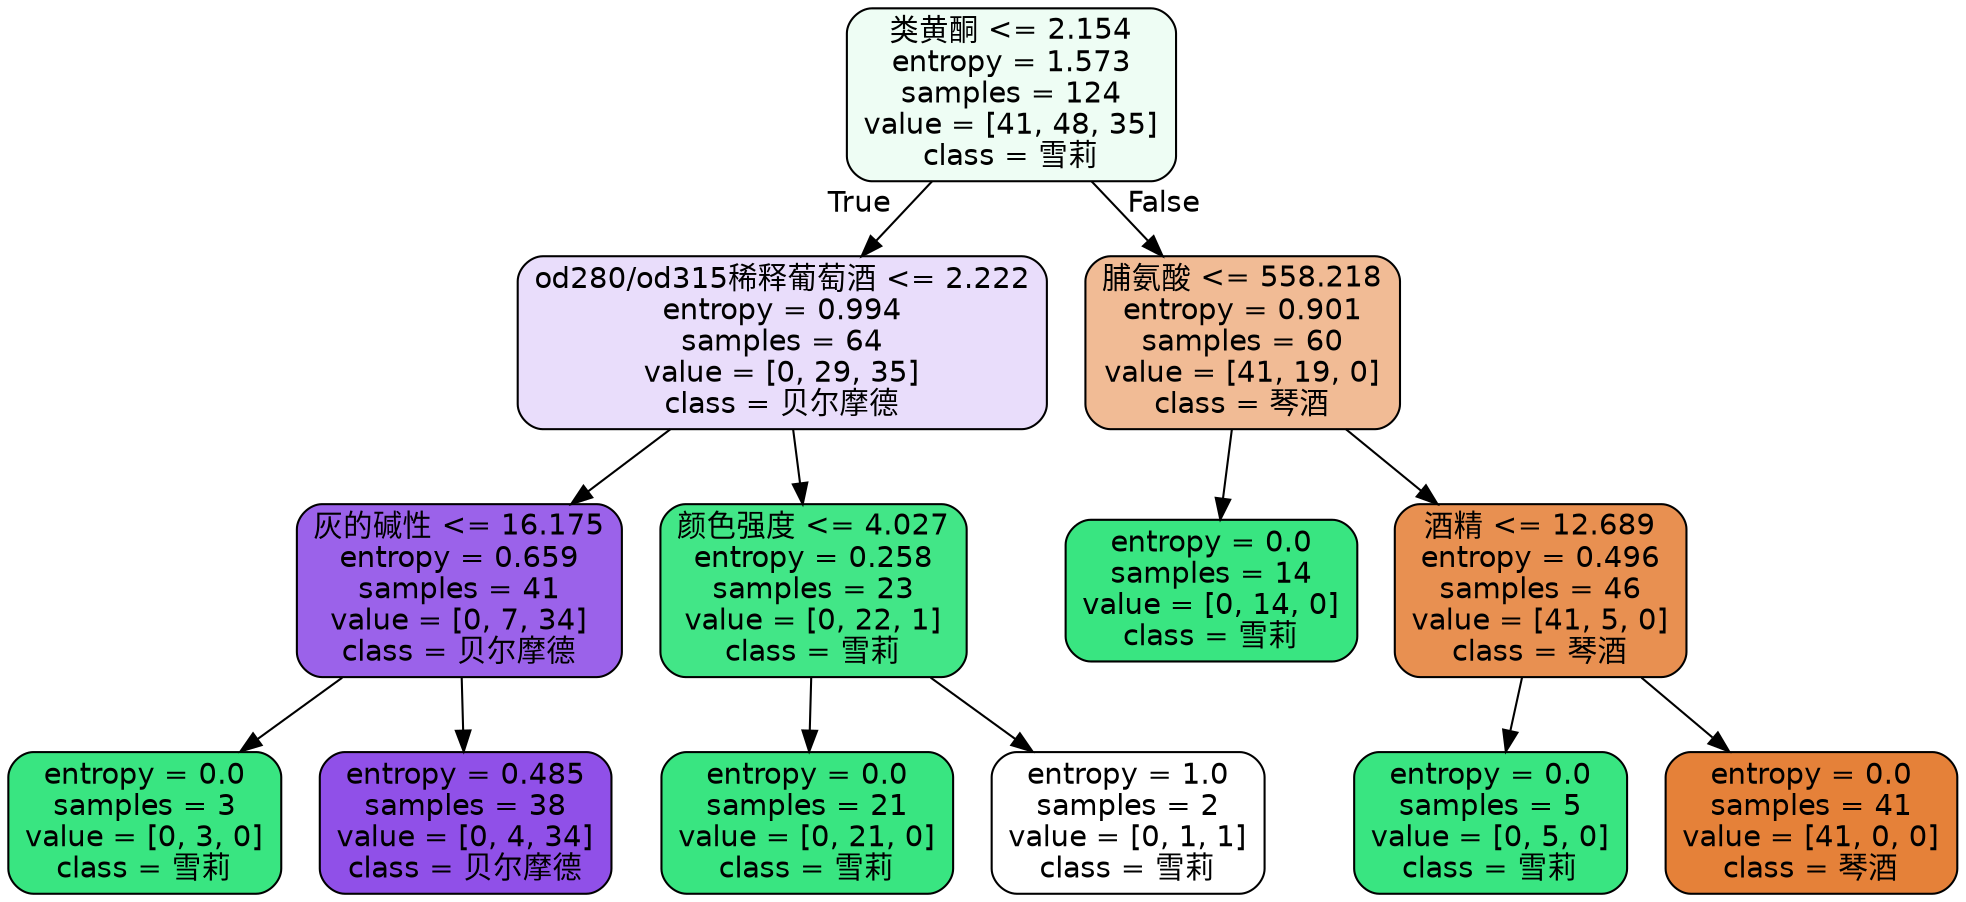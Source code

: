 digraph Tree {
node [shape=box, style="filled, rounded", color="black", fontname=helvetica] ;
edge [fontname=helvetica] ;
0 [label="类黄酮 <= 2.154\nentropy = 1.573\nsamples = 124\nvalue = [41, 48, 35]\nclass = 雪莉", fillcolor="#eefdf4"] ;
1 [label="od280/od315稀释葡萄酒 <= 2.222\nentropy = 0.994\nsamples = 64\nvalue = [0, 29, 35]\nclass = 贝尔摩德", fillcolor="#e9ddfb"] ;
0 -> 1 [labeldistance=2.5, labelangle=45, headlabel="True"] ;
2 [label="灰的碱性 <= 16.175\nentropy = 0.659\nsamples = 41\nvalue = [0, 7, 34]\nclass = 贝尔摩德", fillcolor="#9b62ea"] ;
1 -> 2 ;
3 [label="entropy = 0.0\nsamples = 3\nvalue = [0, 3, 0]\nclass = 雪莉", fillcolor="#39e581"] ;
2 -> 3 ;
4 [label="entropy = 0.485\nsamples = 38\nvalue = [0, 4, 34]\nclass = 贝尔摩德", fillcolor="#9050e8"] ;
2 -> 4 ;
5 [label="颜色强度 <= 4.027\nentropy = 0.258\nsamples = 23\nvalue = [0, 22, 1]\nclass = 雪莉", fillcolor="#42e687"] ;
1 -> 5 ;
6 [label="entropy = 0.0\nsamples = 21\nvalue = [0, 21, 0]\nclass = 雪莉", fillcolor="#39e581"] ;
5 -> 6 ;
7 [label="entropy = 1.0\nsamples = 2\nvalue = [0, 1, 1]\nclass = 雪莉", fillcolor="#ffffff"] ;
5 -> 7 ;
8 [label="脯氨酸 <= 558.218\nentropy = 0.901\nsamples = 60\nvalue = [41, 19, 0]\nclass = 琴酒", fillcolor="#f1bb95"] ;
0 -> 8 [labeldistance=2.5, labelangle=-45, headlabel="False"] ;
9 [label="entropy = 0.0\nsamples = 14\nvalue = [0, 14, 0]\nclass = 雪莉", fillcolor="#39e581"] ;
8 -> 9 ;
10 [label="酒精 <= 12.689\nentropy = 0.496\nsamples = 46\nvalue = [41, 5, 0]\nclass = 琴酒", fillcolor="#e89051"] ;
8 -> 10 ;
11 [label="entropy = 0.0\nsamples = 5\nvalue = [0, 5, 0]\nclass = 雪莉", fillcolor="#39e581"] ;
10 -> 11 ;
12 [label="entropy = 0.0\nsamples = 41\nvalue = [41, 0, 0]\nclass = 琴酒", fillcolor="#e58139"] ;
10 -> 12 ;
}